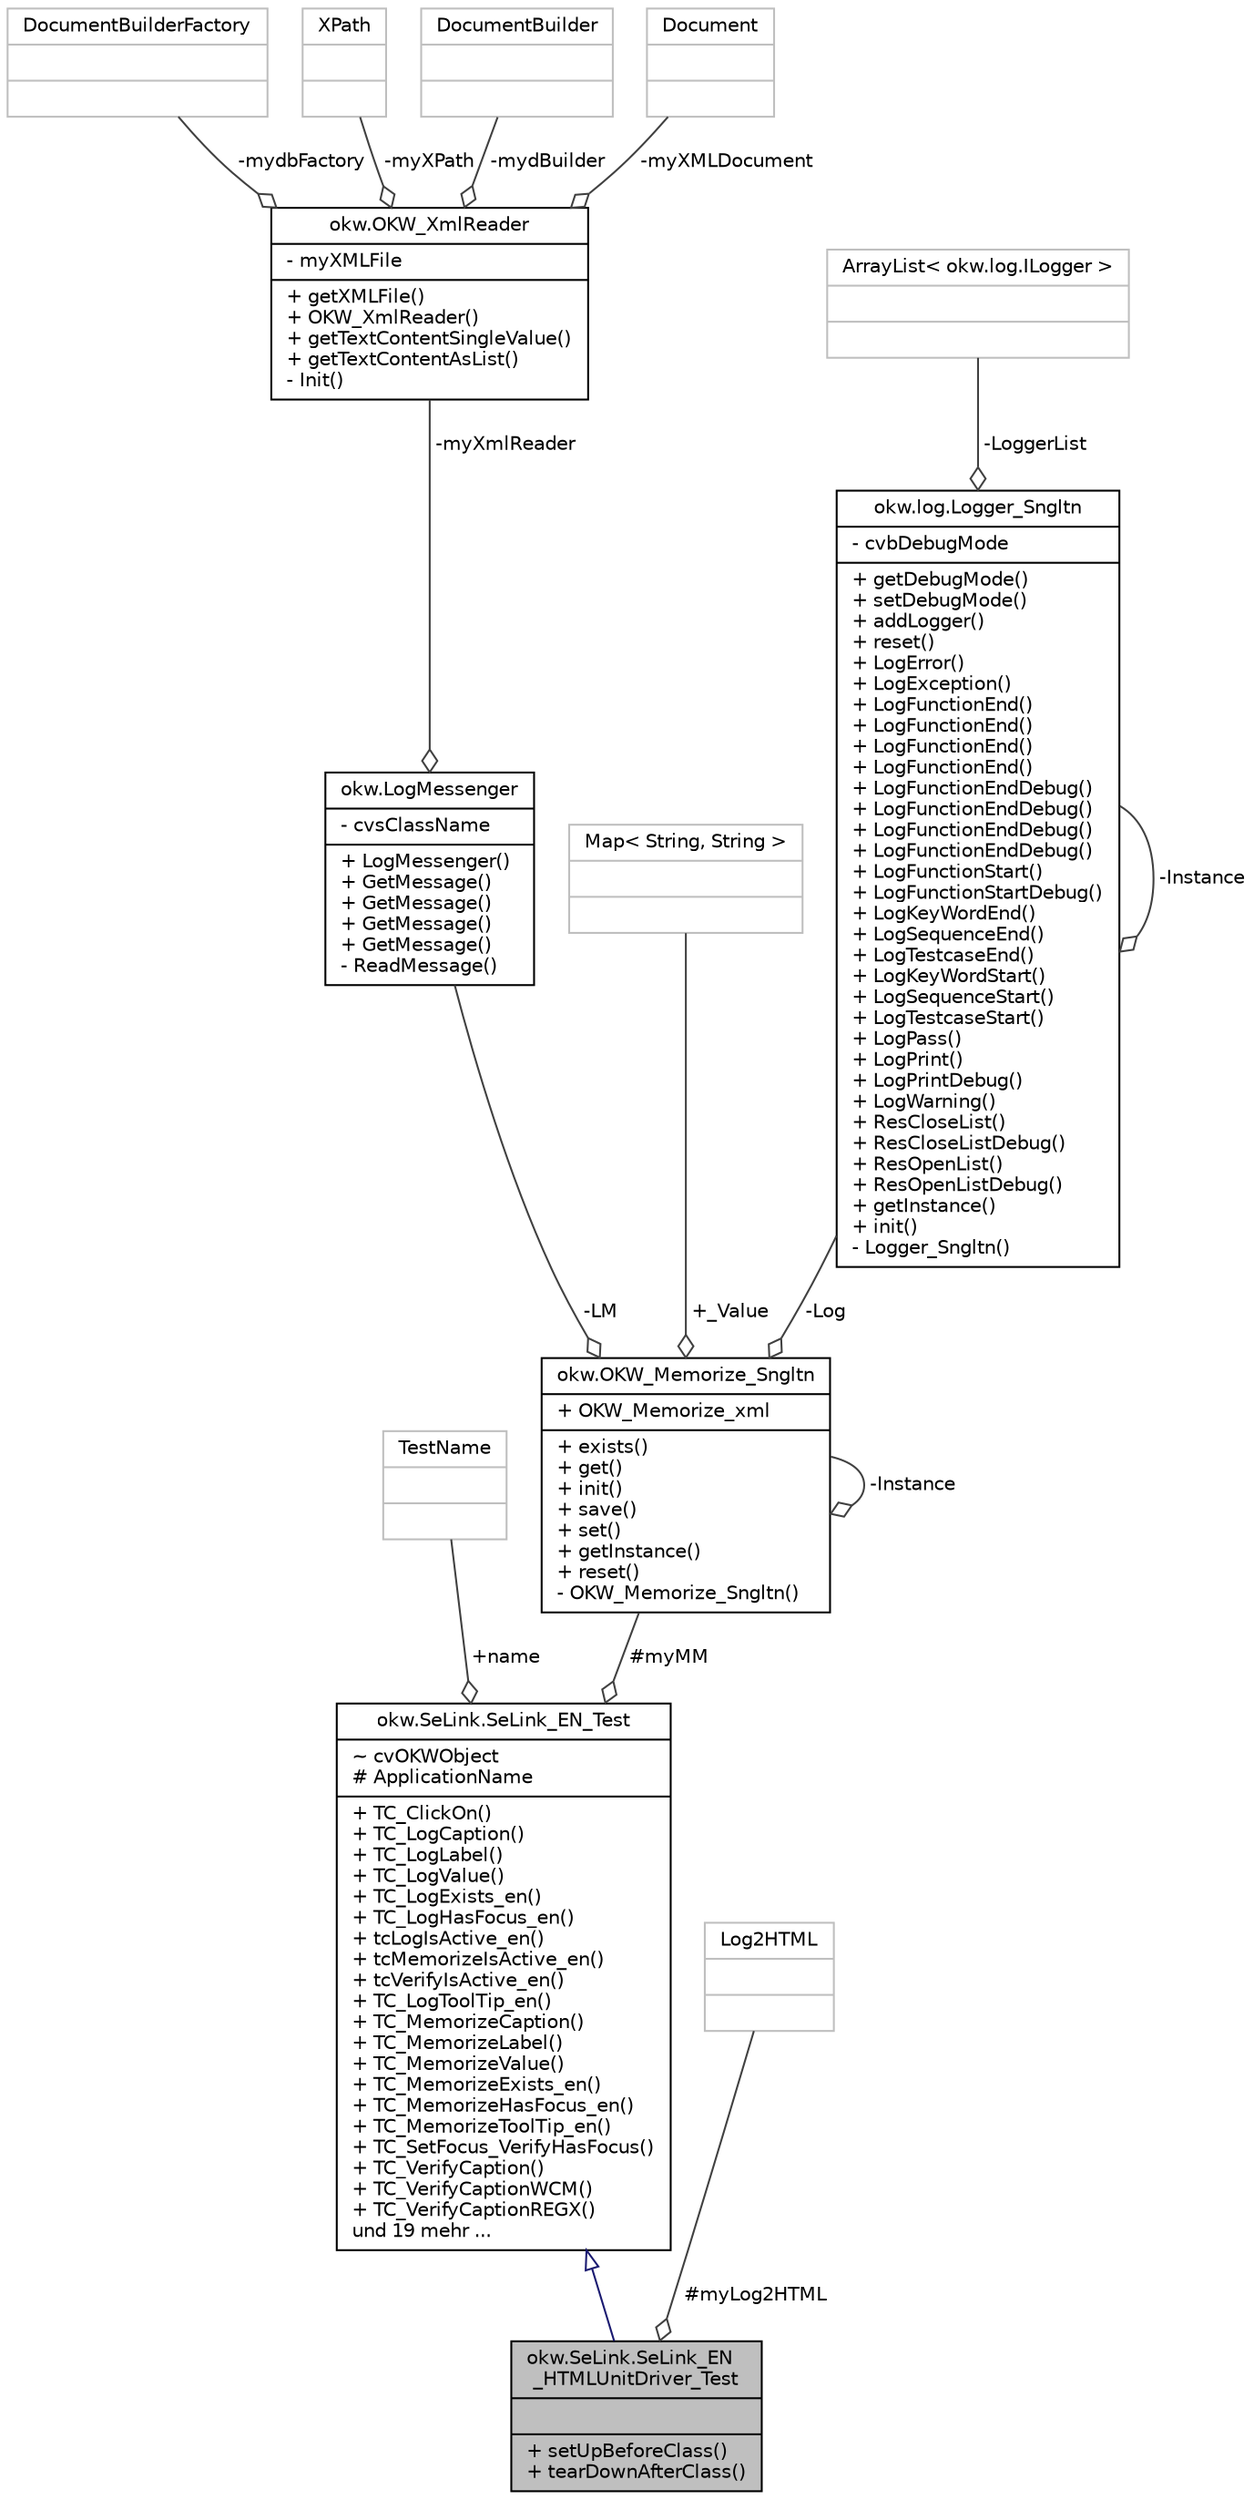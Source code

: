 digraph "okw.SeLink.SeLink_EN_HTMLUnitDriver_Test"
{
 // INTERACTIVE_SVG=YES
 // LATEX_PDF_SIZE
  edge [fontname="Helvetica",fontsize="10",labelfontname="Helvetica",labelfontsize="10"];
  node [fontname="Helvetica",fontsize="10",shape=record];
  Node2 [label="{okw.SeLink.SeLink_EN\l_HTMLUnitDriver_Test\n||+ setUpBeforeClass()\l+ tearDownAfterClass()\l}",height=0.2,width=0.4,color="black", fillcolor="grey75", style="filled", fontcolor="black",tooltip=" "];
  Node3 -> Node2 [dir="back",color="midnightblue",fontsize="10",style="solid",arrowtail="onormal",fontname="Helvetica"];
  Node3 [label="{okw.SeLink.SeLink_EN_Test\n|~ cvOKWObject\l# ApplicationName\l|+ TC_ClickOn()\l+ TC_LogCaption()\l+ TC_LogLabel()\l+ TC_LogValue()\l+ TC_LogExists_en()\l+ TC_LogHasFocus_en()\l+ tcLogIsActive_en()\l+ tcMemorizeIsActive_en()\l+ tcVerifyIsActive_en()\l+ TC_LogToolTip_en()\l+ TC_MemorizeCaption()\l+ TC_MemorizeLabel()\l+ TC_MemorizeValue()\l+ TC_MemorizeExists_en()\l+ TC_MemorizeHasFocus_en()\l+ TC_MemorizeToolTip_en()\l+ TC_SetFocus_VerifyHasFocus()\l+ TC_VerifyCaption()\l+ TC_VerifyCaptionWCM()\l+ TC_VerifyCaptionREGX()\lund 19 mehr ...\l}",height=0.2,width=0.4,color="black", fillcolor="white", style="filled",URL="$classokw_1_1_se_link_1_1_se_link___e_n___test.html",tooltip=" "];
  Node4 -> Node3 [color="grey25",fontsize="10",style="solid",label=" +name" ,arrowhead="odiamond",fontname="Helvetica"];
  Node4 [label="{TestName\n||}",height=0.2,width=0.4,color="grey75", fillcolor="white", style="filled",tooltip=" "];
  Node5 -> Node3 [color="grey25",fontsize="10",style="solid",label=" #myMM" ,arrowhead="odiamond",fontname="Helvetica"];
  Node5 [label="{okw.OKW_Memorize_Sngltn\n|+ OKW_Memorize_xml\l|+ exists()\l+ get()\l+ init()\l+ save()\l+ set()\l+ getInstance()\l+ reset()\l- OKW_Memorize_Sngltn()\l}",height=0.2,width=0.4,color="black", fillcolor="white", style="filled",URL="$classokw_1_1_o_k_w___memorize___sngltn.html",tooltip="OKW_Memorize ist die Speicher-Klasse hinter den Merke*-Schlüsselwörter."];
  Node6 -> Node5 [color="grey25",fontsize="10",style="solid",label=" -LM" ,arrowhead="odiamond",fontname="Helvetica"];
  Node6 [label="{okw.LogMessenger\n|- cvsClassName\l|+ LogMessenger()\l+ GetMessage()\l+ GetMessage()\l+ GetMessage()\l+ GetMessage()\l- ReadMessage()\l}",height=0.2,width=0.4,color="black", fillcolor="white", style="filled",URL="$classokw_1_1_log_messenger.html",tooltip="LogMessenger liest Log-Meldungen sprachspezifisch für die im Konstruktor gegeben Klasse aus der Zugeh..."];
  Node7 -> Node6 [color="grey25",fontsize="10",style="solid",label=" -myXmlReader" ,arrowhead="odiamond",fontname="Helvetica"];
  Node7 [label="{okw.OKW_XmlReader\n|- myXMLFile\l|+ getXMLFile()\l+ OKW_XmlReader()\l+ getTextContentSingleValue()\l+ getTextContentAsList()\l- Init()\l}",height=0.2,width=0.4,color="black", fillcolor="white", style="filled",URL="$classokw_1_1_o_k_w___xml_reader.html",tooltip=" "];
  Node8 -> Node7 [color="grey25",fontsize="10",style="solid",label=" -mydbFactory" ,arrowhead="odiamond",fontname="Helvetica"];
  Node8 [label="{DocumentBuilderFactory\n||}",height=0.2,width=0.4,color="grey75", fillcolor="white", style="filled",tooltip=" "];
  Node9 -> Node7 [color="grey25",fontsize="10",style="solid",label=" -myXPath" ,arrowhead="odiamond",fontname="Helvetica"];
  Node9 [label="{XPath\n||}",height=0.2,width=0.4,color="grey75", fillcolor="white", style="filled",tooltip=" "];
  Node10 -> Node7 [color="grey25",fontsize="10",style="solid",label=" -mydBuilder" ,arrowhead="odiamond",fontname="Helvetica"];
  Node10 [label="{DocumentBuilder\n||}",height=0.2,width=0.4,color="grey75", fillcolor="white", style="filled",tooltip=" "];
  Node11 -> Node7 [color="grey25",fontsize="10",style="solid",label=" -myXMLDocument" ,arrowhead="odiamond",fontname="Helvetica"];
  Node11 [label="{Document\n||}",height=0.2,width=0.4,color="grey75", fillcolor="white", style="filled",tooltip=" "];
  Node12 -> Node5 [color="grey25",fontsize="10",style="solid",label=" +_Value" ,arrowhead="odiamond",fontname="Helvetica"];
  Node12 [label="{Map\< String, String \>\n||}",height=0.2,width=0.4,color="grey75", fillcolor="white", style="filled",tooltip=" "];
  Node5 -> Node5 [color="grey25",fontsize="10",style="solid",label=" -Instance" ,arrowhead="odiamond",fontname="Helvetica"];
  Node13 -> Node5 [color="grey25",fontsize="10",style="solid",label=" -Log" ,arrowhead="odiamond",fontname="Helvetica"];
  Node13 [label="{okw.log.Logger_Sngltn\n|- cvbDebugMode\l|+ getDebugMode()\l+ setDebugMode()\l+ addLogger()\l+ reset()\l+ LogError()\l+ LogException()\l+ LogFunctionEnd()\l+ LogFunctionEnd()\l+ LogFunctionEnd()\l+ LogFunctionEnd()\l+ LogFunctionEndDebug()\l+ LogFunctionEndDebug()\l+ LogFunctionEndDebug()\l+ LogFunctionEndDebug()\l+ LogFunctionStart()\l+ LogFunctionStartDebug()\l+ LogKeyWordEnd()\l+ LogSequenceEnd()\l+ LogTestcaseEnd()\l+ LogKeyWordStart()\l+ LogSequenceStart()\l+ LogTestcaseStart()\l+ LogPass()\l+ LogPrint()\l+ LogPrintDebug()\l+ LogWarning()\l+ ResCloseList()\l+ ResCloseListDebug()\l+ ResOpenList()\l+ ResOpenListDebug()\l+ getInstance()\l+ init()\l- Logger_Sngltn()\l}",height=0.2,width=0.4,color="black", fillcolor="white", style="filled",URL="$classokw_1_1log_1_1_logger___sngltn.html",tooltip=" "];
  Node14 -> Node13 [color="grey25",fontsize="10",style="solid",label=" -LoggerList" ,arrowhead="odiamond",fontname="Helvetica"];
  Node14 [label="{ArrayList\< okw.log.ILogger \>\n||}",height=0.2,width=0.4,color="grey75", fillcolor="white", style="filled",tooltip=" "];
  Node13 -> Node13 [color="grey25",fontsize="10",style="solid",label=" -Instance" ,arrowhead="odiamond",fontname="Helvetica"];
  Node15 -> Node2 [color="grey25",fontsize="10",style="solid",label=" #myLog2HTML" ,arrowhead="odiamond",fontname="Helvetica"];
  Node15 [label="{Log2HTML\n||}",height=0.2,width=0.4,color="grey75", fillcolor="white", style="filled",tooltip=" "];
}
